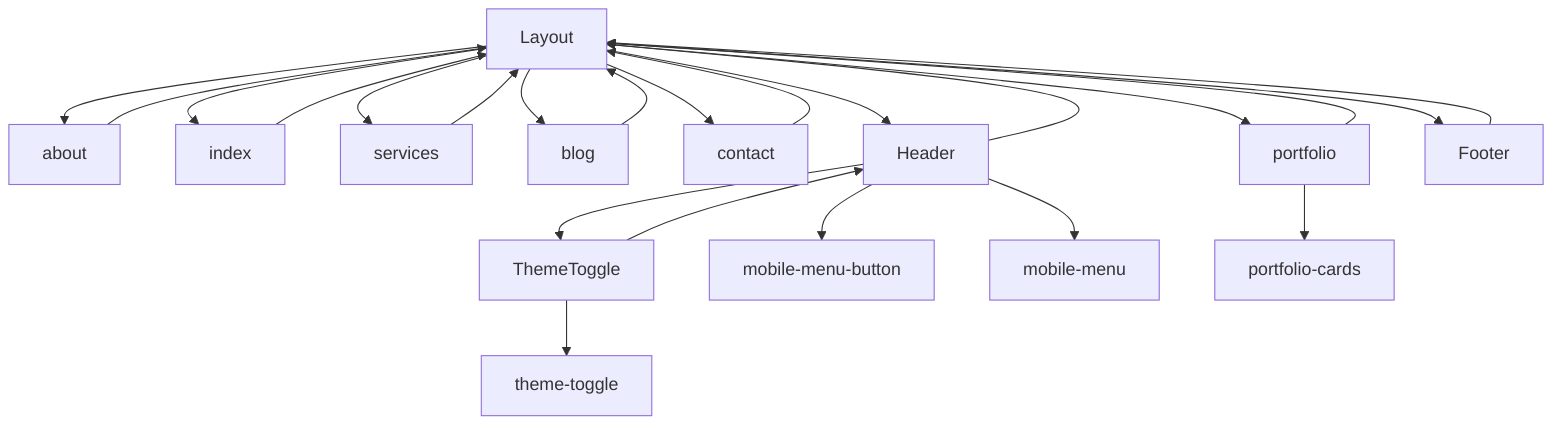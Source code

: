 graph TD
    Layout --> about
    Layout --> index
    Layout --> services
    Layout --> blog
    Layout --> contact
    Layout --> portfolio
    
    Header --> Layout
    Footer --> Layout
    ThemeToggle --> Header

    blog --> Layout
    about --> Layout
    Layout --> Header
    Layout --> Footer
    Header --> ThemeToggle
    Header --> mobile-menu-button
    Header --> mobile-menu
    index --> Layout
    contact --> Layout
    portfolio --> Layout
    portfolio --> portfolio-cards
    services --> Layout
    ThemeToggle --> theme-toggle
